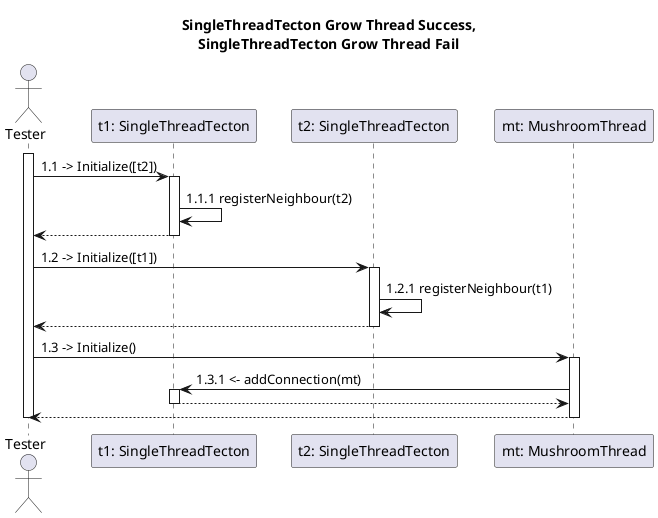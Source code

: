 ' Test-casek:
' - SingleThreadTecton Grow Thread Success
' - SingleThreadTecton Grow Thread Fail

@startuml communicationTecton4

title SingleThreadTecton Grow Thread Success,\nSingleThreadTecton Grow Thread Fail

actor "Tester" as ts
participant "t1: SingleThreadTecton" as t1
participant "t2: SingleThreadTecton" as t2
participant "mt: MushroomThread" as mt

activate ts

' ------------------------------------------
' t1: szomszédos t2-vel
ts -> t1: 1.1 -> Initialize([t2])
activate t1

t1 -> t1: 1.1.1 registerNeighbour(t2)

ts <-- t1
deactivate t1

' ------------------------------------------
' t2: szomszédos t1-el
ts -> t2: 1.2 -> Initialize([t1])
activate t2

t2 -> t2: 1.2.1 registerNeighbour(t1)

ts <-- t2
deactivate t2

' ------------------------------------------
' thread: t1-en nő
ts -> mt: 1.3 -> Initialize()
activate mt

mt -> t1: 1.3.1 <- addConnection(mt)
activate t1
mt <-- t1
deactivate t1

ts <-- mt
deactivate mt

deactivate ts

@enduml